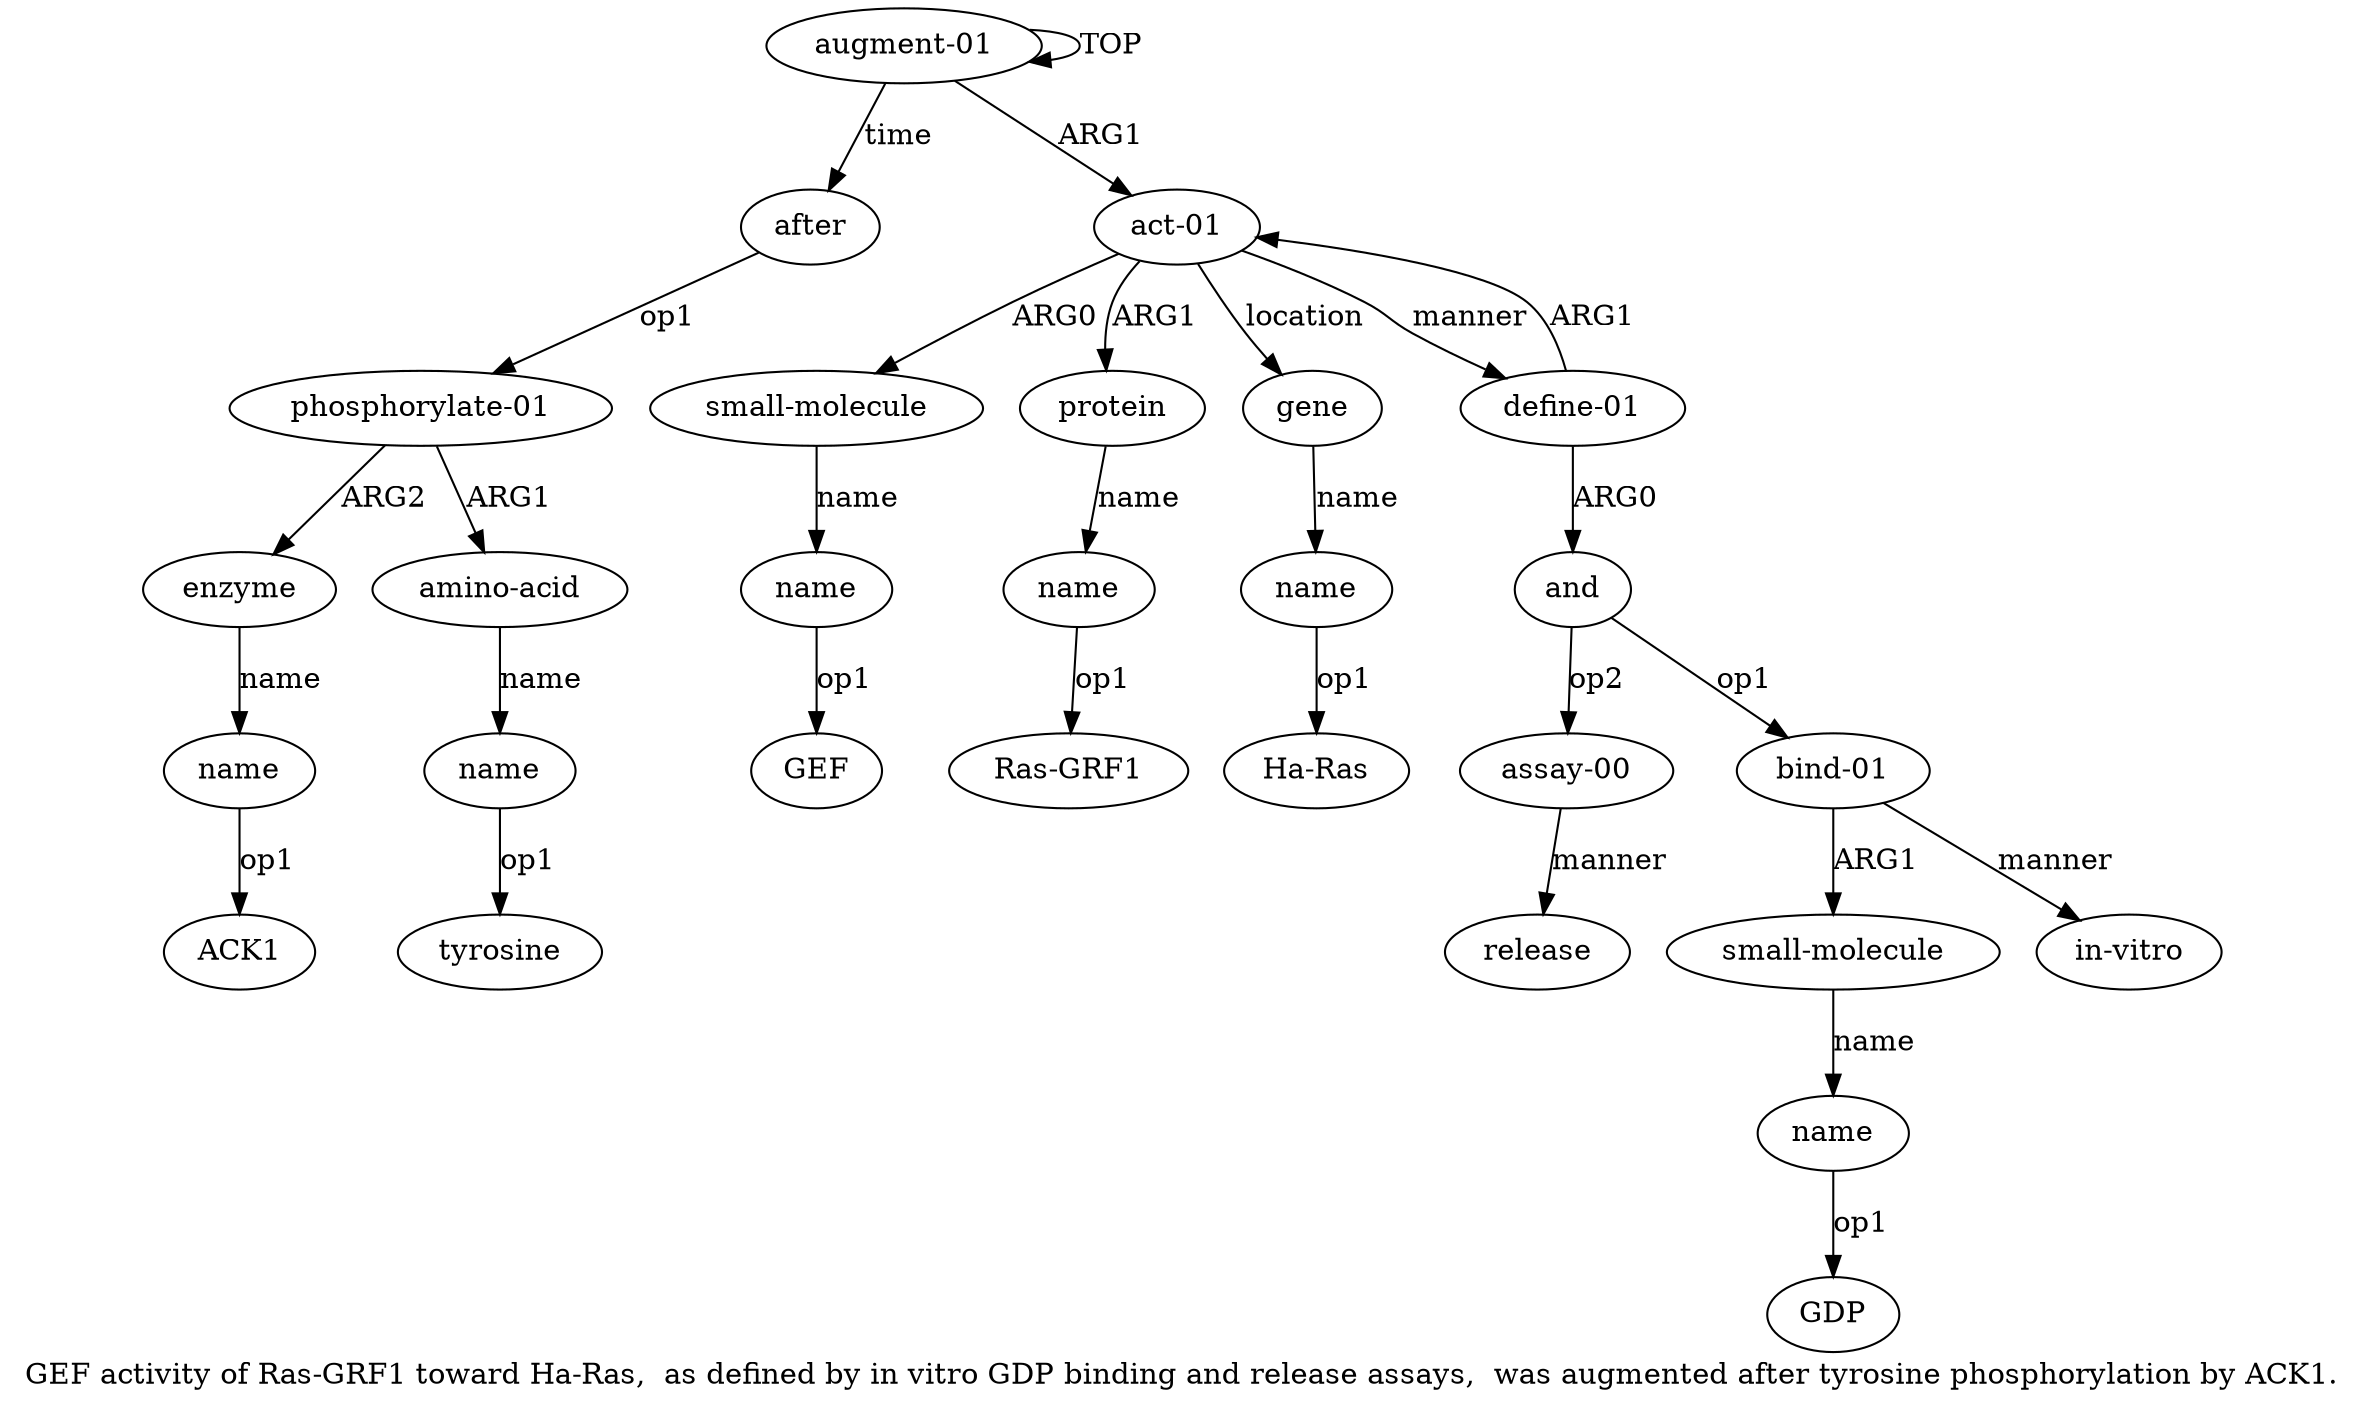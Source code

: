 digraph  {
	graph [label="GEF activity of Ras-GRF1 toward Ha-Ras,  as defined by in vitro GDP binding and release assays,  was augmented after tyrosine phosphorylation \
by ACK1."];
	node [label="\N"];
	a20	 [color=black,
		gold_ind=20,
		gold_label=enzyme,
		label=enzyme,
		test_ind=20,
		test_label=enzyme];
	a21	 [color=black,
		gold_ind=21,
		gold_label=name,
		label=name,
		test_ind=21,
		test_label=name];
	a20 -> a21 [key=0,
	color=black,
	gold_label=name,
	label=name,
	test_label=name];
"a21 ACK1" [color=black,
	gold_ind=-1,
	gold_label=ACK1,
	label=ACK1,
	test_ind=-1,
	test_label=ACK1];
a21 -> "a21 ACK1" [key=0,
color=black,
gold_label=op1,
label=op1,
test_label=op1];
"a3 GEF" [color=black,
gold_ind=-1,
gold_label=GEF,
label=GEF,
test_ind=-1,
test_label=GEF];
"a12 GDP" [color=black,
gold_ind=-1,
gold_label=GDP,
label=GDP,
test_ind=-1,
test_label=GDP];
"a7 Ha-Ras" [color=black,
gold_ind=-1,
gold_label="Ha-Ras",
label="Ha-Ras",
test_ind=-1,
test_label="Ha-Ras"];
a15 [color=black,
gold_ind=15,
gold_label=release,
label=release,
test_ind=15,
test_label=release];
a14 [color=black,
gold_ind=14,
gold_label="assay-00",
label="assay-00",
test_ind=14,
test_label="assay-00"];
a14 -> a15 [key=0,
color=black,
gold_label=manner,
label=manner,
test_label=manner];
a17 [color=black,
gold_ind=17,
gold_label="phosphorylate-01",
label="phosphorylate-01",
test_ind=17,
test_label="phosphorylate-01"];
a17 -> a20 [key=0,
color=black,
gold_label=ARG2,
label=ARG2,
test_label=ARG2];
a18 [color=black,
gold_ind=18,
gold_label="amino-acid",
label="amino-acid",
test_ind=18,
test_label="amino-acid"];
a17 -> a18 [key=0,
color=black,
gold_label=ARG1,
label=ARG1,
test_label=ARG1];
a16 [color=black,
gold_ind=16,
gold_label=after,
label=after,
test_ind=16,
test_label=after];
a16 -> a17 [key=0,
color=black,
gold_label=op1,
label=op1,
test_label=op1];
a11 [color=black,
gold_ind=11,
gold_label="small-molecule",
label="small-molecule",
test_ind=11,
test_label="small-molecule"];
a12 [color=black,
gold_ind=12,
gold_label=name,
label=name,
test_ind=12,
test_label=name];
a11 -> a12 [key=0,
color=black,
gold_label=name,
label=name,
test_label=name];
a10 [color=black,
gold_ind=10,
gold_label="bind-01",
label="bind-01",
test_ind=10,
test_label="bind-01"];
a10 -> a11 [key=0,
color=black,
gold_label=ARG1,
label=ARG1,
test_label=ARG1];
a13 [color=black,
gold_ind=13,
gold_label="in-vitro",
label="in-vitro",
test_ind=13,
test_label="in-vitro"];
a10 -> a13 [key=0,
color=black,
gold_label=manner,
label=manner,
test_label=manner];
a12 -> "a12 GDP" [key=0,
color=black,
gold_label=op1,
label=op1,
test_label=op1];
a19 [color=black,
gold_ind=19,
gold_label=name,
label=name,
test_ind=19,
test_label=name];
"a19 tyrosine" [color=black,
gold_ind=-1,
gold_label=tyrosine,
label=tyrosine,
test_ind=-1,
test_label=tyrosine];
a19 -> "a19 tyrosine" [key=0,
color=black,
gold_label=op1,
label=op1,
test_label=op1];
a18 -> a19 [key=0,
color=black,
gold_label=name,
label=name,
test_label=name];
"a5 Ras-GRF1" [color=black,
gold_ind=-1,
gold_label="Ras-GRF1",
label="Ras-GRF1",
test_ind=-1,
test_label="Ras-GRF1"];
a1 [color=black,
gold_ind=1,
gold_label="act-01",
label="act-01",
test_ind=1,
test_label="act-01"];
a2 [color=black,
gold_ind=2,
gold_label="small-molecule",
label="small-molecule",
test_ind=2,
test_label="small-molecule"];
a1 -> a2 [key=0,
color=black,
gold_label=ARG0,
label=ARG0,
test_label=ARG0];
a4 [color=black,
gold_ind=4,
gold_label=protein,
label=protein,
test_ind=4,
test_label=protein];
a1 -> a4 [key=0,
color=black,
gold_label=ARG1,
label=ARG1,
test_label=ARG1];
a6 [color=black,
gold_ind=6,
gold_label=gene,
label=gene,
test_ind=6,
test_label=gene];
a1 -> a6 [key=0,
color=black,
gold_label=location,
label=location,
test_label=location];
a8 [color=black,
gold_ind=8,
gold_label="define-01",
label="define-01",
test_ind=8,
test_label="define-01"];
a1 -> a8 [key=0,
color=black,
gold_label=manner,
label=manner,
test_label=manner];
a0 [color=black,
gold_ind=0,
gold_label="augment-01",
label="augment-01",
test_ind=0,
test_label="augment-01"];
a0 -> a16 [key=0,
color=black,
gold_label=time,
label=time,
test_label=time];
a0 -> a1 [key=0,
color=black,
gold_label=ARG1,
label=ARG1,
test_label=ARG1];
a0 -> a0 [key=0,
color=black,
gold_label=TOP,
label=TOP,
test_label=TOP];
a3 [color=black,
gold_ind=3,
gold_label=name,
label=name,
test_ind=3,
test_label=name];
a3 -> "a3 GEF" [key=0,
color=black,
gold_label=op1,
label=op1,
test_label=op1];
a2 -> a3 [key=0,
color=black,
gold_label=name,
label=name,
test_label=name];
a5 [color=black,
gold_ind=5,
gold_label=name,
label=name,
test_ind=5,
test_label=name];
a5 -> "a5 Ras-GRF1" [key=0,
color=black,
gold_label=op1,
label=op1,
test_label=op1];
a4 -> a5 [key=0,
color=black,
gold_label=name,
label=name,
test_label=name];
a7 [color=black,
gold_ind=7,
gold_label=name,
label=name,
test_ind=7,
test_label=name];
a7 -> "a7 Ha-Ras" [key=0,
color=black,
gold_label=op1,
label=op1,
test_label=op1];
a6 -> a7 [key=0,
color=black,
gold_label=name,
label=name,
test_label=name];
a9 [color=black,
gold_ind=9,
gold_label=and,
label=and,
test_ind=9,
test_label=and];
a9 -> a14 [key=0,
color=black,
gold_label=op2,
label=op2,
test_label=op2];
a9 -> a10 [key=0,
color=black,
gold_label=op1,
label=op1,
test_label=op1];
a8 -> a1 [key=0,
color=black,
gold_label=ARG1,
label=ARG1,
test_label=ARG1];
a8 -> a9 [key=0,
color=black,
gold_label=ARG0,
label=ARG0,
test_label=ARG0];
}
